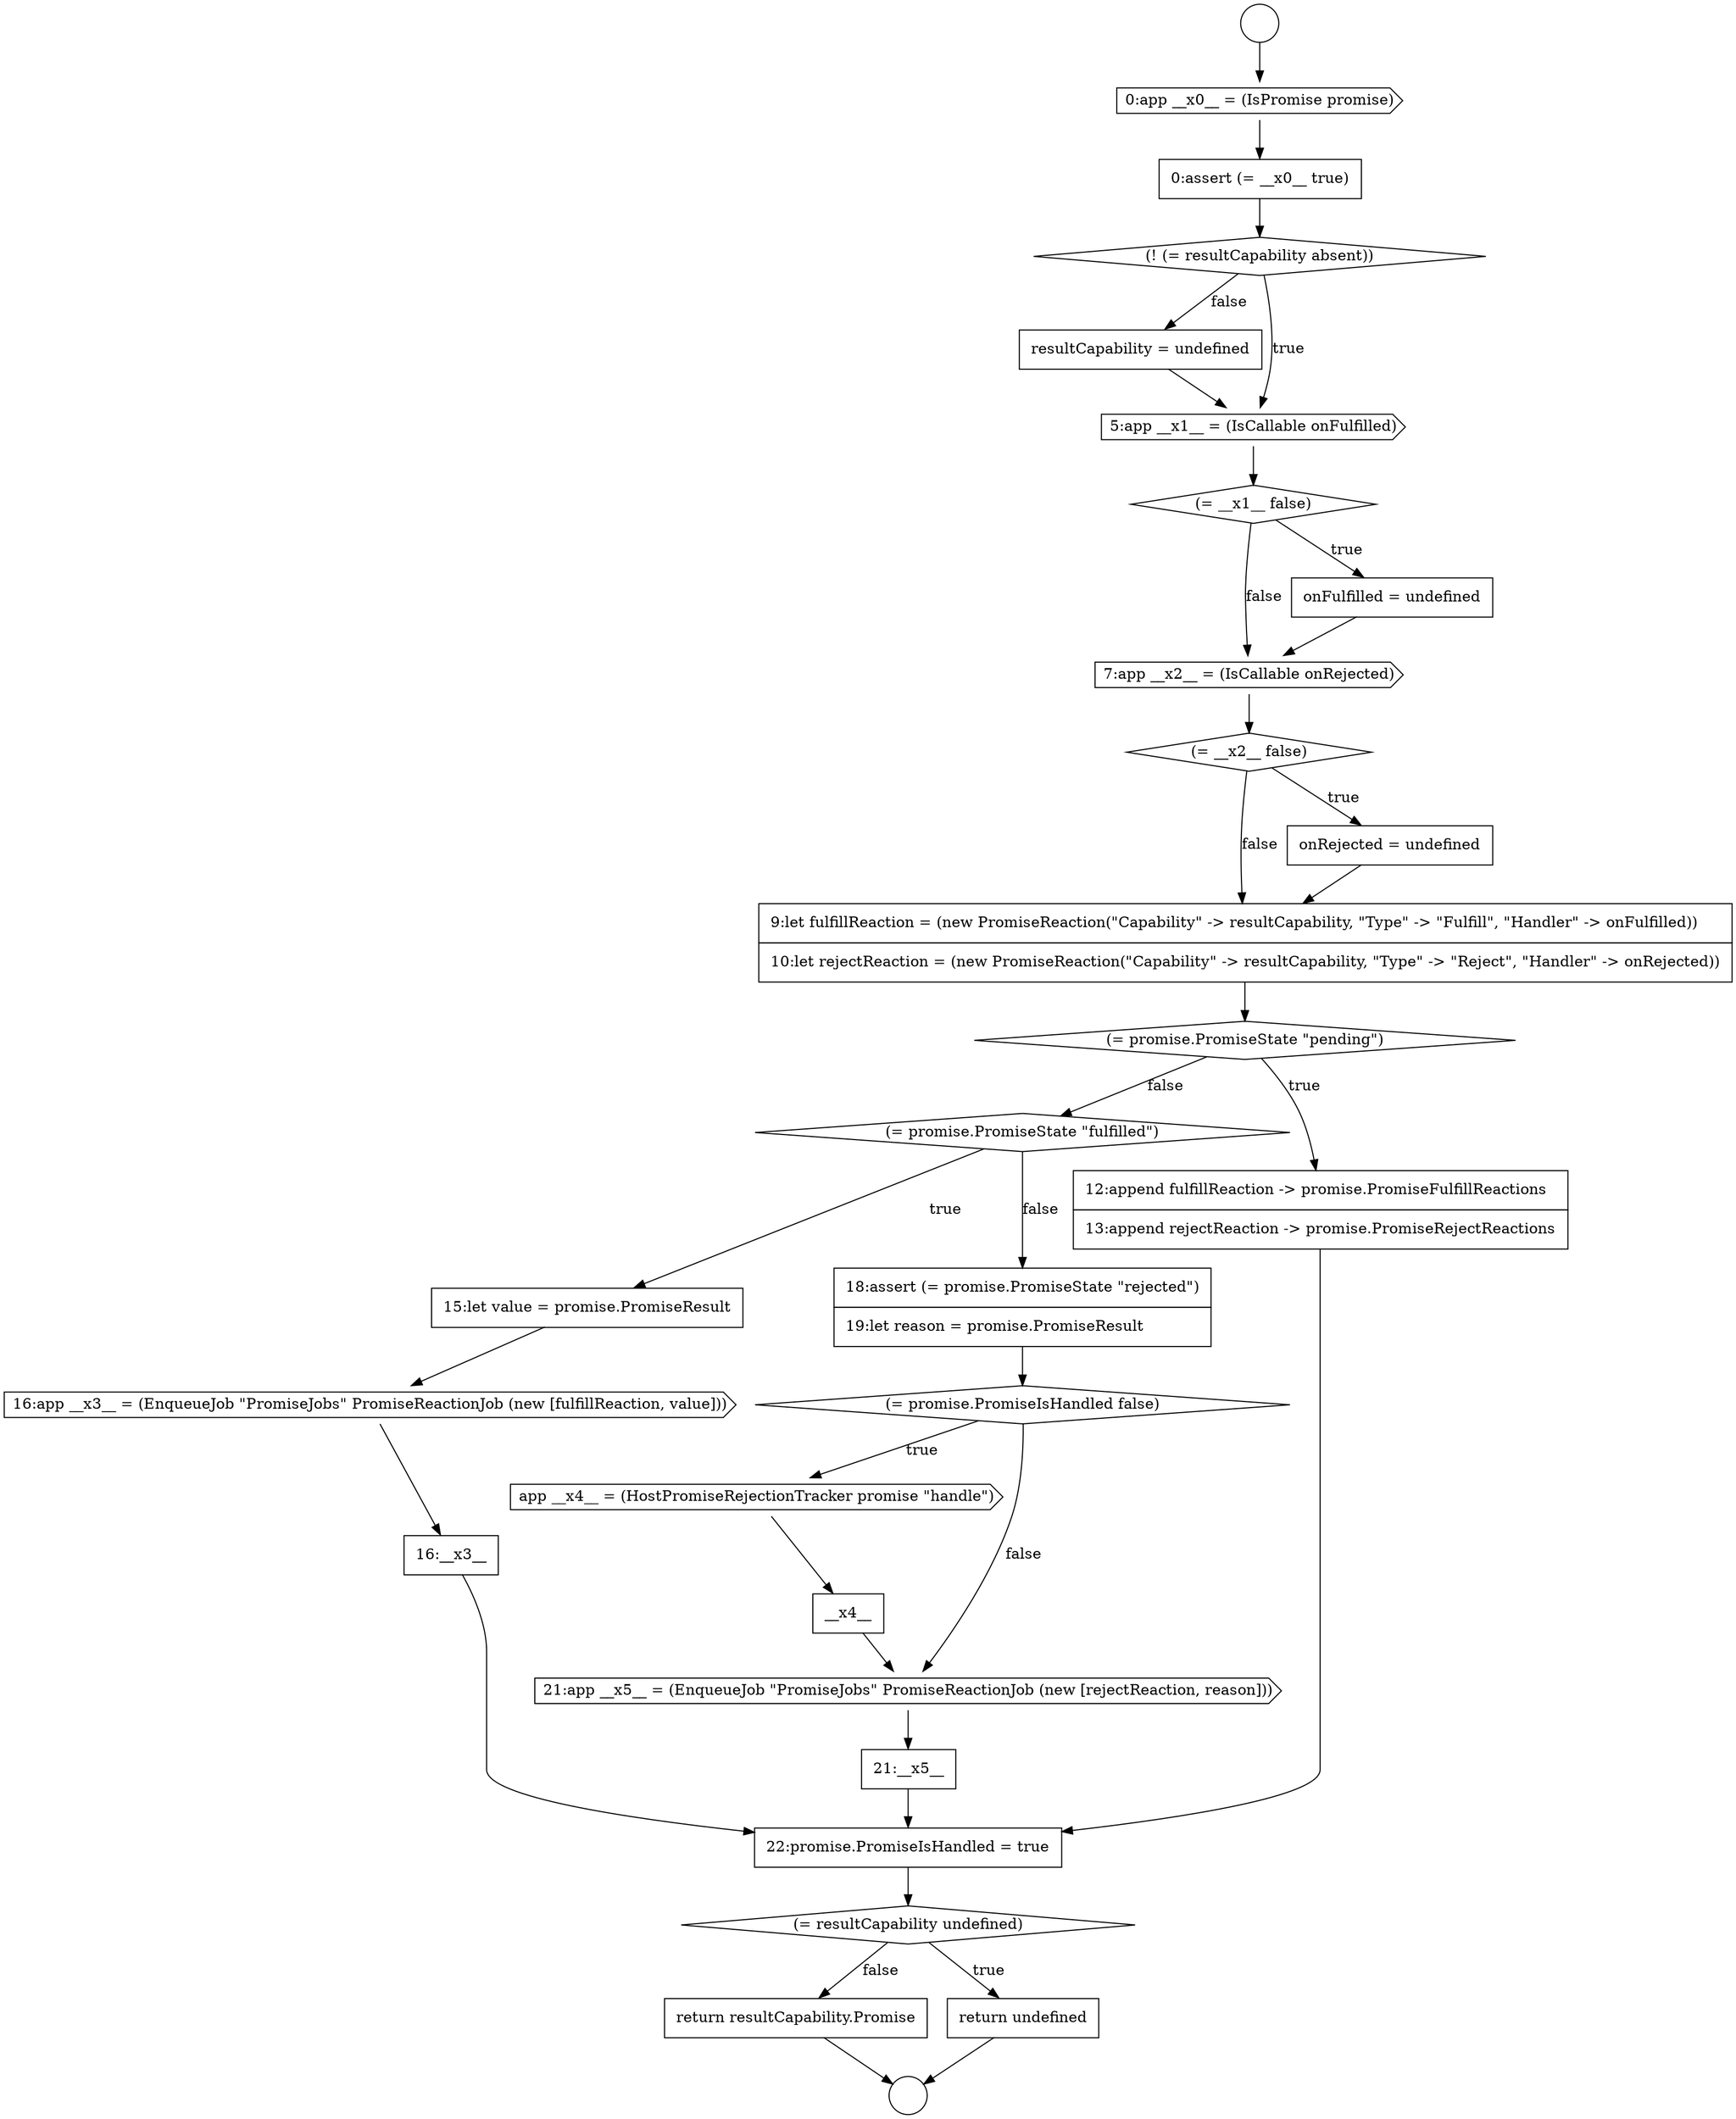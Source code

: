 digraph {
  node17791 [shape=diamond, label=<<font color="black">(= promise.PromiseState &quot;pending&quot;)</font>> color="black" fillcolor="white" style=filled]
  node17798 [shape=diamond, label=<<font color="black">(= promise.PromiseIsHandled false)</font>> color="black" fillcolor="white" style=filled]
  node17779 [shape=circle label=" " color="black" fillcolor="white" style=filled]
  node17783 [shape=none, margin=0, label=<<font color="black">
    <table border="0" cellborder="1" cellspacing="0" cellpadding="10">
      <tr><td align="left">resultCapability = undefined</td></tr>
    </table>
  </font>> color="black" fillcolor="white" style=filled]
  node17787 [shape=cds, label=<<font color="black">7:app __x2__ = (IsCallable onRejected)</font>> color="black" fillcolor="white" style=filled]
  node17780 [shape=cds, label=<<font color="black">0:app __x0__ = (IsPromise promise)</font>> color="black" fillcolor="white" style=filled]
  node17793 [shape=diamond, label=<<font color="black">(= promise.PromiseState &quot;fulfilled&quot;)</font>> color="black" fillcolor="white" style=filled]
  node17784 [shape=cds, label=<<font color="black">5:app __x1__ = (IsCallable onFulfilled)</font>> color="black" fillcolor="white" style=filled]
  node17800 [shape=none, margin=0, label=<<font color="black">
    <table border="0" cellborder="1" cellspacing="0" cellpadding="10">
      <tr><td align="left">__x4__</td></tr>
    </table>
  </font>> color="black" fillcolor="white" style=filled]
  node17794 [shape=none, margin=0, label=<<font color="black">
    <table border="0" cellborder="1" cellspacing="0" cellpadding="10">
      <tr><td align="left">15:let value = promise.PromiseResult</td></tr>
    </table>
  </font>> color="black" fillcolor="white" style=filled]
  node17781 [shape=none, margin=0, label=<<font color="black">
    <table border="0" cellborder="1" cellspacing="0" cellpadding="10">
      <tr><td align="left">0:assert (= __x0__ true)</td></tr>
    </table>
  </font>> color="black" fillcolor="white" style=filled]
  node17790 [shape=none, margin=0, label=<<font color="black">
    <table border="0" cellborder="1" cellspacing="0" cellpadding="10">
      <tr><td align="left">9:let fulfillReaction = (new PromiseReaction(&quot;Capability&quot; -&gt; resultCapability, &quot;Type&quot; -&gt; &quot;Fulfill&quot;, &quot;Handler&quot; -&gt; onFulfilled))</td></tr>
      <tr><td align="left">10:let rejectReaction = (new PromiseReaction(&quot;Capability&quot; -&gt; resultCapability, &quot;Type&quot; -&gt; &quot;Reject&quot;, &quot;Handler&quot; -&gt; onRejected))</td></tr>
    </table>
  </font>> color="black" fillcolor="white" style=filled]
  node17778 [shape=circle label=" " color="black" fillcolor="white" style=filled]
  node17803 [shape=none, margin=0, label=<<font color="black">
    <table border="0" cellborder="1" cellspacing="0" cellpadding="10">
      <tr><td align="left">22:promise.PromiseIsHandled = true</td></tr>
    </table>
  </font>> color="black" fillcolor="white" style=filled]
  node17788 [shape=diamond, label=<<font color="black">(= __x2__ false)</font>> color="black" fillcolor="white" style=filled]
  node17802 [shape=none, margin=0, label=<<font color="black">
    <table border="0" cellborder="1" cellspacing="0" cellpadding="10">
      <tr><td align="left">21:__x5__</td></tr>
    </table>
  </font>> color="black" fillcolor="white" style=filled]
  node17799 [shape=cds, label=<<font color="black">app __x4__ = (HostPromiseRejectionTracker promise &quot;handle&quot;)</font>> color="black" fillcolor="white" style=filled]
  node17806 [shape=none, margin=0, label=<<font color="black">
    <table border="0" cellborder="1" cellspacing="0" cellpadding="10">
      <tr><td align="left">return resultCapability.Promise</td></tr>
    </table>
  </font>> color="black" fillcolor="white" style=filled]
  node17795 [shape=cds, label=<<font color="black">16:app __x3__ = (EnqueueJob &quot;PromiseJobs&quot; PromiseReactionJob (new [fulfillReaction, value]))</font>> color="black" fillcolor="white" style=filled]
  node17801 [shape=cds, label=<<font color="black">21:app __x5__ = (EnqueueJob &quot;PromiseJobs&quot; PromiseReactionJob (new [rejectReaction, reason]))</font>> color="black" fillcolor="white" style=filled]
  node17789 [shape=none, margin=0, label=<<font color="black">
    <table border="0" cellborder="1" cellspacing="0" cellpadding="10">
      <tr><td align="left">onRejected = undefined</td></tr>
    </table>
  </font>> color="black" fillcolor="white" style=filled]
  node17786 [shape=none, margin=0, label=<<font color="black">
    <table border="0" cellborder="1" cellspacing="0" cellpadding="10">
      <tr><td align="left">onFulfilled = undefined</td></tr>
    </table>
  </font>> color="black" fillcolor="white" style=filled]
  node17796 [shape=none, margin=0, label=<<font color="black">
    <table border="0" cellborder="1" cellspacing="0" cellpadding="10">
      <tr><td align="left">16:__x3__</td></tr>
    </table>
  </font>> color="black" fillcolor="white" style=filled]
  node17805 [shape=none, margin=0, label=<<font color="black">
    <table border="0" cellborder="1" cellspacing="0" cellpadding="10">
      <tr><td align="left">return undefined</td></tr>
    </table>
  </font>> color="black" fillcolor="white" style=filled]
  node17804 [shape=diamond, label=<<font color="black">(= resultCapability undefined)</font>> color="black" fillcolor="white" style=filled]
  node17797 [shape=none, margin=0, label=<<font color="black">
    <table border="0" cellborder="1" cellspacing="0" cellpadding="10">
      <tr><td align="left">18:assert (= promise.PromiseState &quot;rejected&quot;)</td></tr>
      <tr><td align="left">19:let reason = promise.PromiseResult</td></tr>
    </table>
  </font>> color="black" fillcolor="white" style=filled]
  node17792 [shape=none, margin=0, label=<<font color="black">
    <table border="0" cellborder="1" cellspacing="0" cellpadding="10">
      <tr><td align="left">12:append fulfillReaction -&gt; promise.PromiseFulfillReactions</td></tr>
      <tr><td align="left">13:append rejectReaction -&gt; promise.PromiseRejectReactions</td></tr>
    </table>
  </font>> color="black" fillcolor="white" style=filled]
  node17785 [shape=diamond, label=<<font color="black">(= __x1__ false)</font>> color="black" fillcolor="white" style=filled]
  node17782 [shape=diamond, label=<<font color="black">(! (= resultCapability absent))</font>> color="black" fillcolor="white" style=filled]
  node17791 -> node17792 [label=<<font color="black">true</font>> color="black"]
  node17791 -> node17793 [label=<<font color="black">false</font>> color="black"]
  node17781 -> node17782 [ color="black"]
  node17804 -> node17805 [label=<<font color="black">true</font>> color="black"]
  node17804 -> node17806 [label=<<font color="black">false</font>> color="black"]
  node17790 -> node17791 [ color="black"]
  node17796 -> node17803 [ color="black"]
  node17802 -> node17803 [ color="black"]
  node17792 -> node17803 [ color="black"]
  node17782 -> node17784 [label=<<font color="black">true</font>> color="black"]
  node17782 -> node17783 [label=<<font color="black">false</font>> color="black"]
  node17803 -> node17804 [ color="black"]
  node17788 -> node17789 [label=<<font color="black">true</font>> color="black"]
  node17788 -> node17790 [label=<<font color="black">false</font>> color="black"]
  node17783 -> node17784 [ color="black"]
  node17789 -> node17790 [ color="black"]
  node17785 -> node17786 [label=<<font color="black">true</font>> color="black"]
  node17785 -> node17787 [label=<<font color="black">false</font>> color="black"]
  node17798 -> node17799 [label=<<font color="black">true</font>> color="black"]
  node17798 -> node17801 [label=<<font color="black">false</font>> color="black"]
  node17787 -> node17788 [ color="black"]
  node17794 -> node17795 [ color="black"]
  node17784 -> node17785 [ color="black"]
  node17795 -> node17796 [ color="black"]
  node17799 -> node17800 [ color="black"]
  node17797 -> node17798 [ color="black"]
  node17800 -> node17801 [ color="black"]
  node17805 -> node17779 [ color="black"]
  node17778 -> node17780 [ color="black"]
  node17780 -> node17781 [ color="black"]
  node17806 -> node17779 [ color="black"]
  node17786 -> node17787 [ color="black"]
  node17793 -> node17794 [label=<<font color="black">true</font>> color="black"]
  node17793 -> node17797 [label=<<font color="black">false</font>> color="black"]
  node17801 -> node17802 [ color="black"]
}
